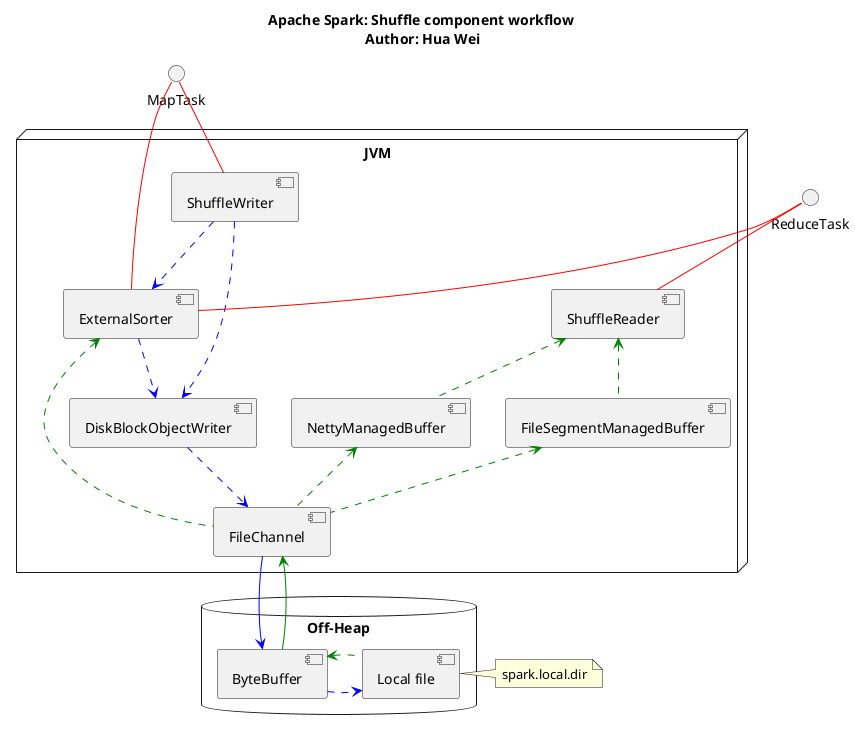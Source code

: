 @startuml shuffle-component-workflow

title Apache Spark: Shuffle component workflow\n Author: Hua Wei

node "JVM" {
  [ShuffleWriter] .[#Blue]down.> [DiskBlockObjectWriter]
  [ShuffleWriter] .[#Blue]down.> [ExternalSorter]
  [ExternalSorter] .[#Blue]down.> [DiskBlockObjectWriter]
  [DiskBlockObjectWriter] .[#Blue]down.> [FileChannel]
  [FileChannel] .[#Green]up.> [ExternalSorter]
  [FileChannel] .[#Green]up.> [FileSegmentManagedBuffer]
  [FileChannel] .[#Green]up.> [NettyManagedBuffer]
  [FileSegmentManagedBuffer] .[#Green]up.> [ShuffleReader]
  [NettyManagedBuffer] .[#Green]up.> [ShuffleReader]
}

database "Off-Heap" {
  [FileChannel] -[#Blue]down-> [ByteBuffer]
  [ByteBuffer] -[#Green]up-> [FileChannel]
  [ByteBuffer] .[#Blue]right.> [Local file]
  [Local file] .[#Green]left.> [ByteBuffer]
}

note right of [Local file]
  spark.local.dir
end note

MapTask -[#Red]down- [ShuffleWriter]
ReduceTask -[#Red]down- [ShuffleReader]
MapTask -[#Red]down- [ExternalSorter]
ReduceTask -[#Red]down- [ExternalSorter]
@enduml
